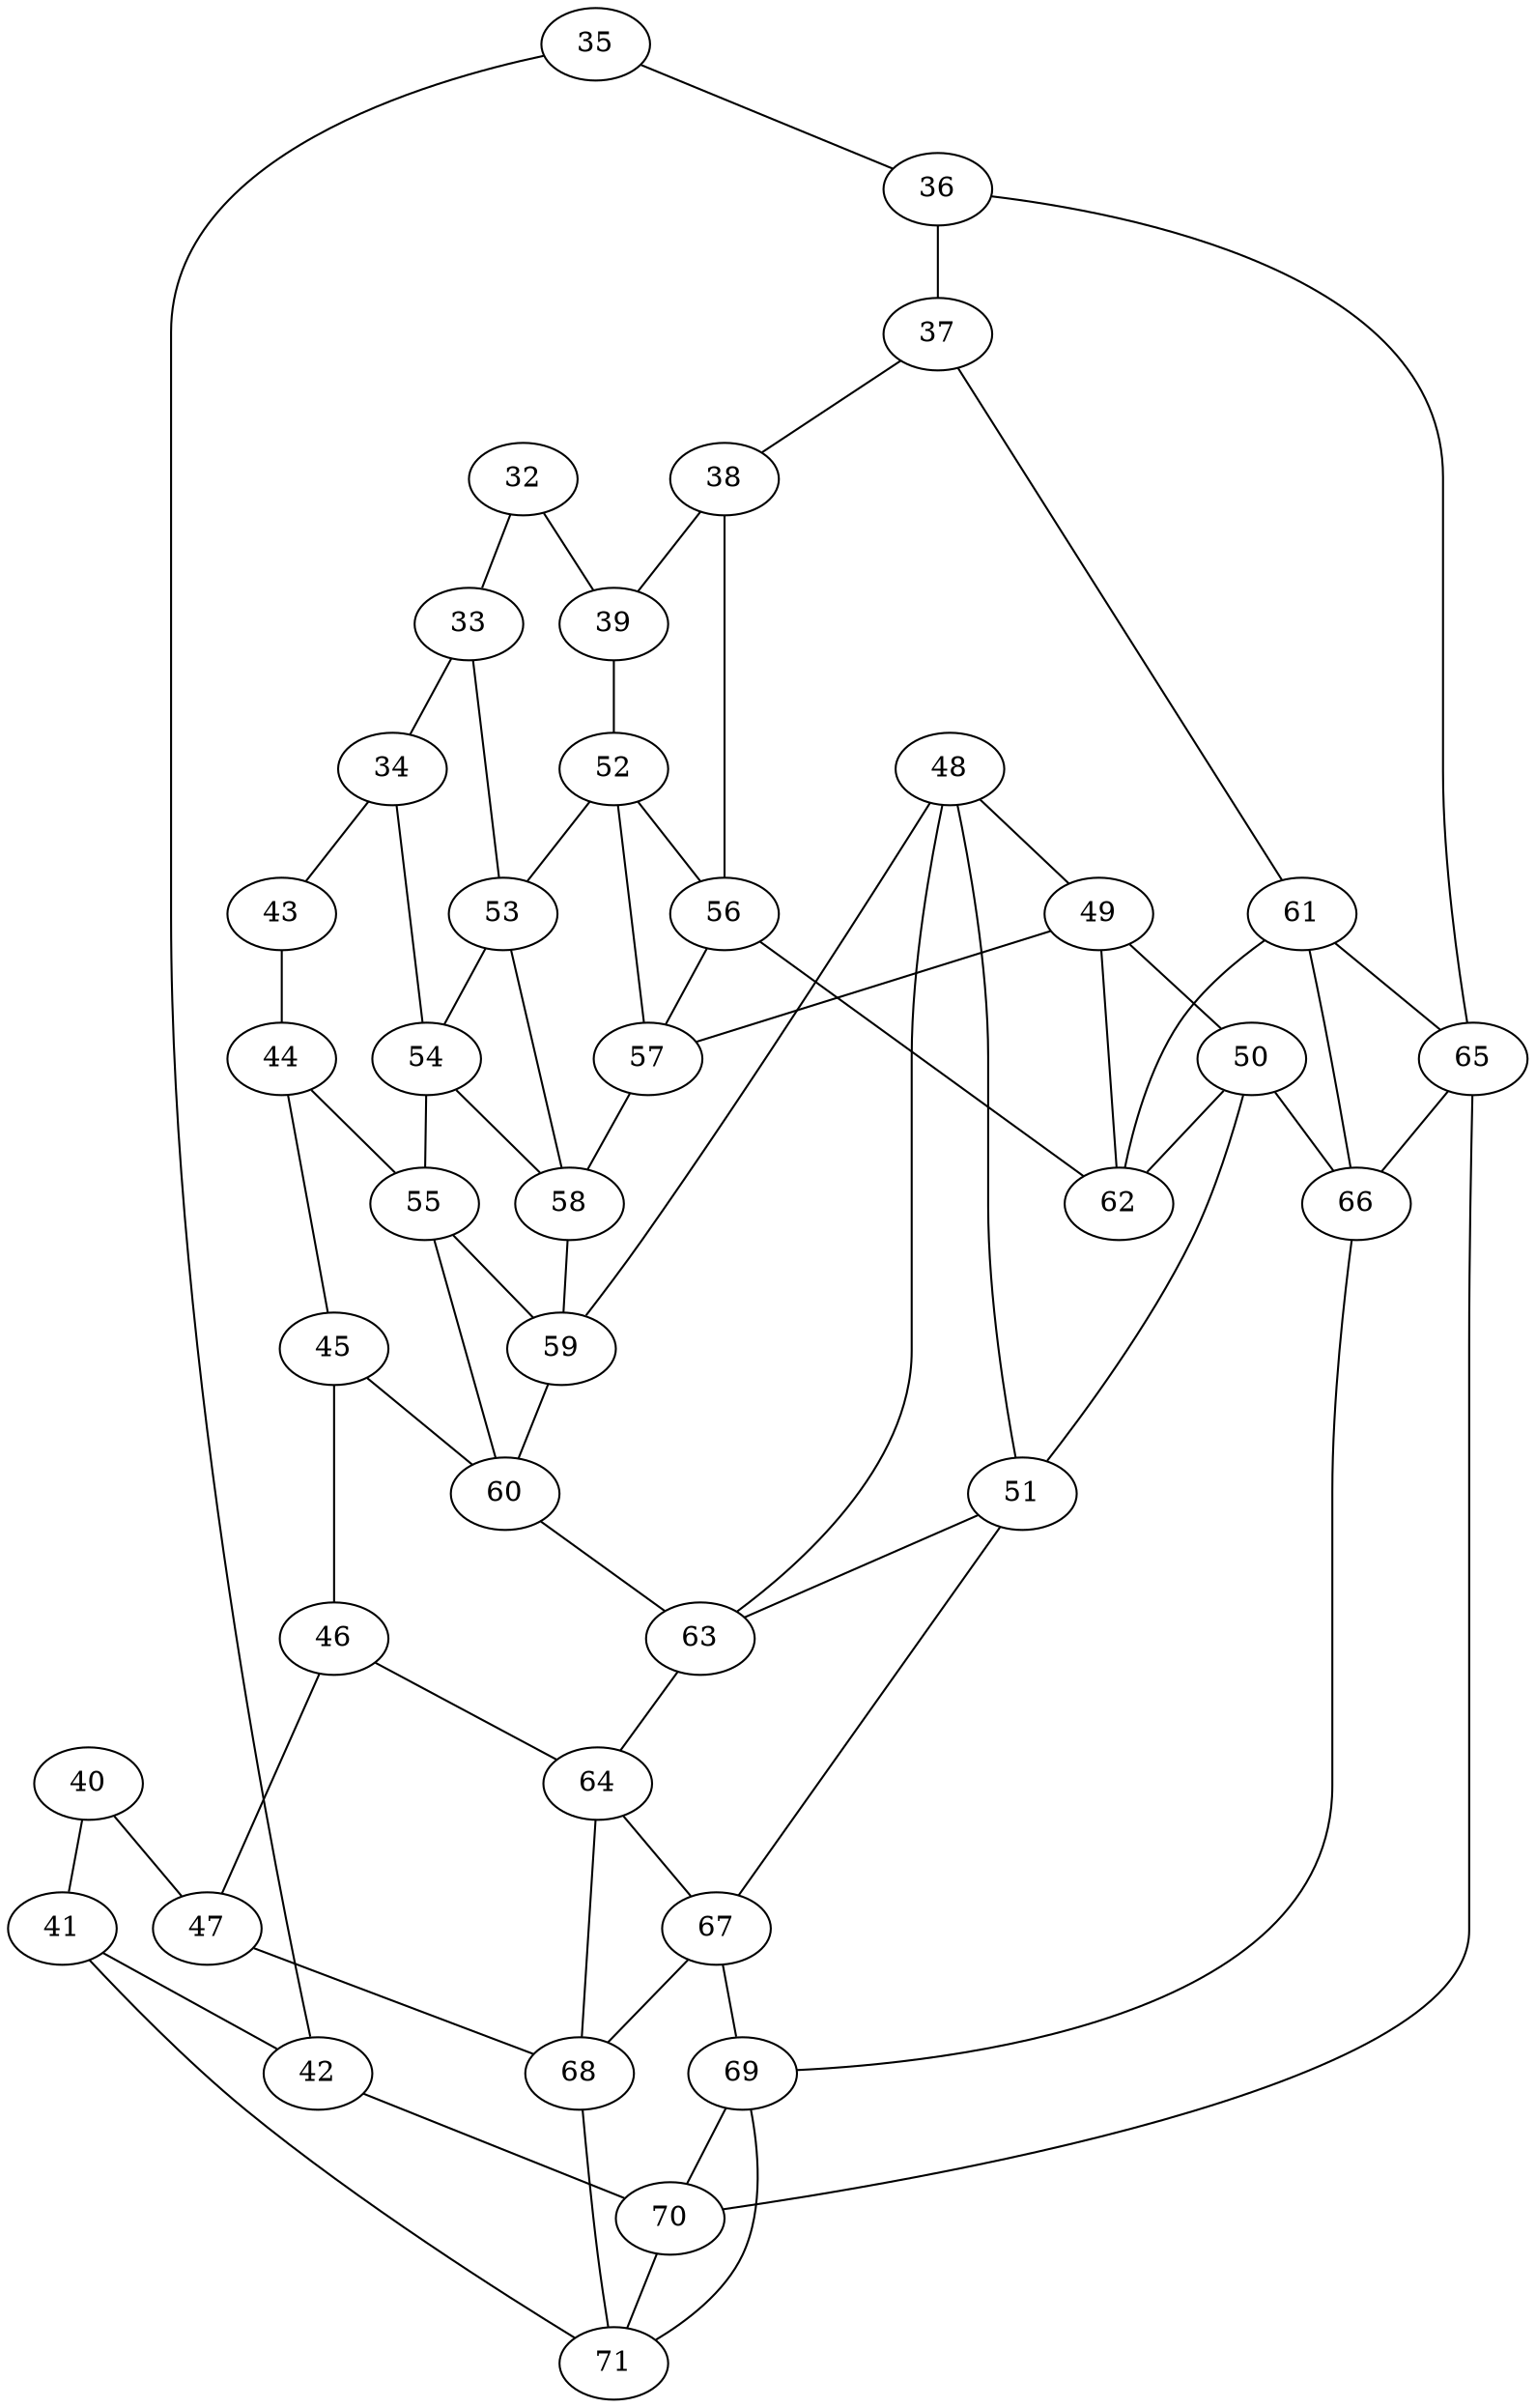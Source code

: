graph G {
32 [x=-0.05892286315, y=-0.14276415491];
33 [x=-0.00000000004, y=-0.13026193845];
34 [x=0.05289639409, y=-0.11903841439];
35 [x=-0.11181925688, y=0.10653619780];
36 [x=-0.09967434734, y=0.04929731979];
37 [x=-0.08989547614, y=0.00320956464];
38 [x=-0.08084664395, y=-0.03943752153];
39 [x=-0.07106777273, y=-0.08552527674];
40 [x=0.05892286294, y=0.14276415473];
41 [x=0.00000000000, y=0.13026193824];
42 [x=-0.05289639396, y=0.11903841421];
43 [x=0.11181925718, y=-0.10653619782];
44 [x=0.09967434750, y=-0.04929731970];
45 [x=0.08989547617, y=-0.00320956452];
46 [x=0.08084664386, y=0.03943752161];
47 [x=0.07106777255, y=0.08552527672];
48 [x=0.01478892198, y=-0.00961162836];
49 [x=-0.00961162836, y=-0.01478892198];
50 [x=-0.01478892197, y=0.00961162836];
51 [x=0.00961162836, y=0.01478892197];
52 [x=-0.03246108300, y=-0.06672772249];
53 [x=-0.00102146583, y=-0.08466434613];
54 [x=0.03531370977, y=-0.07695477114];
55 [x=0.05676079936, y=-0.04779667890];
56 [x=-0.04357172024, y=-0.03530483709];
57 [x=-0.01440535523, y=-0.04079650332];
58 [x=0.01138206024, y=-0.05364357412];
59 [x=0.02973069959, y=-0.03143174262];
60 [x=0.05415401574, y=-0.01456945112];
61 [x=-0.05415401570, y=0.01456945116];
62 [x=-0.03464245276, y=-0.00735041410];
63 [x=0.03464245276, y=0.00735041412];
64 [x=0.04357172019, y=0.03530483711];
65 [x=-0.05676079927, y=0.04779667890];
66 [x=-0.02973069956, y=0.03143174261];
67 [x=0.01440535520, y=0.04079650330];
68 [x=0.03246108292, y=0.06672772245];
69 [x=-0.01138206023, y=0.05364357406];
70 [x=-0.03531370970, y=0.07695477105];
71 [x=0.00102146581, y=0.08466434603];
60--63 [length=0.02934589549];
69--71 [length=0.03340861792];
52--57 [length=0.03159806059];
65--70 [length=0.03619629801];
33--53 [length=0.04560903219];
36--37 [length=0.04711377183];
34--43 [length=0.06023461806];
54--58 [length=0.03340861799];
68--71 [length=0.03619629801];
40--41 [length=0.06023461790];
53--54 [length=0.03714407803];
46--47 [length=0.04711377182];
51--67 [length=0.02644568213];
47--68 [length=0.04293977795];
54--55 [length=0.03619629809];
48--51 [length=0.02494376126];
36--65 [length=0.04293977795];
64--67 [length=0.02967886865];
41--71 [length=0.04560903209];
32--33 [length=0.06023461807];
65--66 [length=0.03159806055];
58--59 [length=0.02881038050];
55--60 [length=0.03332932623];
48--63 [length=0.02611270896];
50--66 [length=0.02644568213];
52--53 [length=0.03619629809];
56--62 [length=0.02934589549];
49--62 [length=0.02611270896];
56--57 [length=0.02967886868];
61--62 [length=0.02934589548];
48--59 [length=0.02644568215];
61--66 [length=0.02967886865];
64--68 [length=0.03332932618];
63--64 [length=0.02934589548];
35--36 [length=0.05851314368];
40--47 [length=0.05851314370];
39--52 [length=0.04293977803];
53--58 [length=0.03340861799];
37--38 [length=0.04359650585];
32--39 [length=0.05851314385];
41--42 [length=0.05407398622];
61--65 [length=0.03332932619];
45--60 [length=0.03750332008];
34--54 [length=0.04560903219];
50--51 [length=0.02494376125];
38--56 [length=0.03750332009];
70--71 [length=0.03714407793];
69--70 [length=0.03340861792];
50--62 [length=0.02611270896];
43--44 [length=0.05851314382];
67--69 [length=0.02881038045];
33--34 [length=0.05407398639];
51--63 [length=0.02611270896];
38--39 [length=0.04711377190];
48--49 [length=0.02494376126];
52--56 [length=0.03332932623];
45--46 [length=0.04359650585];
67--68 [length=0.03159806055];
35--42 [length=0.06023461787];
42--70 [length=0.04560903208];
66--69 [length=0.02881038045];
49--50 [length=0.02494376126];
57--58 [length=0.02881038050];
44--45 [length=0.04711377189];
46--64 [length=0.03750332006];
55--59 [length=0.03159806059];
44--55 [length=0.04293977803];
59--60 [length=0.02967886868];
37--61 [length=0.03750332006];
49--57 [length=0.02644568215];
}
